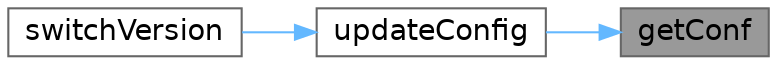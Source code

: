 digraph "getConf"
{
 // LATEX_PDF_SIZE
  bgcolor="transparent";
  edge [fontname=Helvetica,fontsize=14,labelfontname=Helvetica,labelfontsize=14];
  node [fontname=Helvetica,fontsize=14,shape=box,height=0.2,width=0.4];
  rankdir="RL";
  Node1 [id="Node000001",label="getConf",height=0.2,width=0.4,color="gray40", fillcolor="grey60", style="filled", fontcolor="black",tooltip=" "];
  Node1 -> Node2 [id="edge1_Node000001_Node000002",dir="back",color="steelblue1",style="solid",tooltip=" "];
  Node2 [id="Node000002",label="updateConfig",height=0.2,width=0.4,color="grey40", fillcolor="white", style="filled",URL="$d6/d88/classBinMysql.html#a4ca4942bd159e981d98bae05e134855d",tooltip=" "];
  Node2 -> Node3 [id="edge2_Node000002_Node000003",dir="back",color="steelblue1",style="solid",tooltip=" "];
  Node3 [id="Node000003",label="switchVersion",height=0.2,width=0.4,color="grey40", fillcolor="white", style="filled",URL="$d6/d88/classBinMysql.html#a5f33c33705dd268ad4799ceeacc8eec3",tooltip=" "];
}
